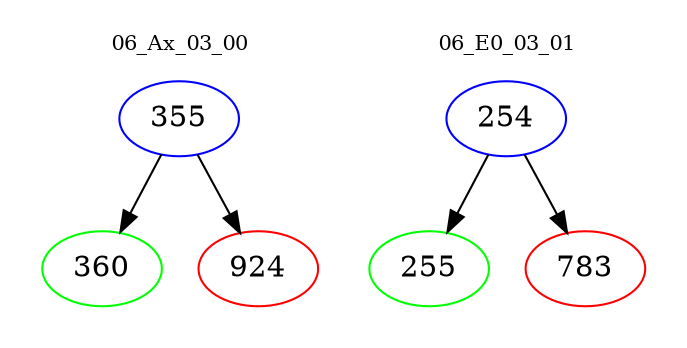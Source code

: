 digraph{
subgraph cluster_0 {
color = white
label = "06_Ax_03_00";
fontsize=10;
T0_355 [label="355", color="blue"]
T0_355 -> T0_360 [color="black"]
T0_360 [label="360", color="green"]
T0_355 -> T0_924 [color="black"]
T0_924 [label="924", color="red"]
}
subgraph cluster_1 {
color = white
label = "06_E0_03_01";
fontsize=10;
T1_254 [label="254", color="blue"]
T1_254 -> T1_255 [color="black"]
T1_255 [label="255", color="green"]
T1_254 -> T1_783 [color="black"]
T1_783 [label="783", color="red"]
}
}
